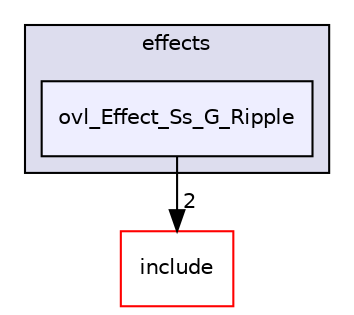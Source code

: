 digraph "src/overlays/effects/ovl_Effect_Ss_G_Ripple" {
  compound=true
  node [ fontsize="10", fontname="Helvetica"];
  edge [ labelfontsize="10", labelfontname="Helvetica"];
  subgraph clusterdir_d7d63ed29fdd4206bb68b2cd46ee04ef {
    graph [ bgcolor="#ddddee", pencolor="black", label="effects" fontname="Helvetica", fontsize="10", URL="dir_d7d63ed29fdd4206bb68b2cd46ee04ef.html"]
  dir_9fe1a237aa63acede19fbe3926a46588 [shape=box, label="ovl_Effect_Ss_G_Ripple", style="filled", fillcolor="#eeeeff", pencolor="black", URL="dir_9fe1a237aa63acede19fbe3926a46588.html"];
  }
  dir_d44c64559bbebec7f509842c48db8b23 [shape=box label="include" fillcolor="white" style="filled" color="red" URL="dir_d44c64559bbebec7f509842c48db8b23.html"];
  dir_9fe1a237aa63acede19fbe3926a46588->dir_d44c64559bbebec7f509842c48db8b23 [headlabel="2", labeldistance=1.5 headhref="dir_000461_000000.html"];
}
